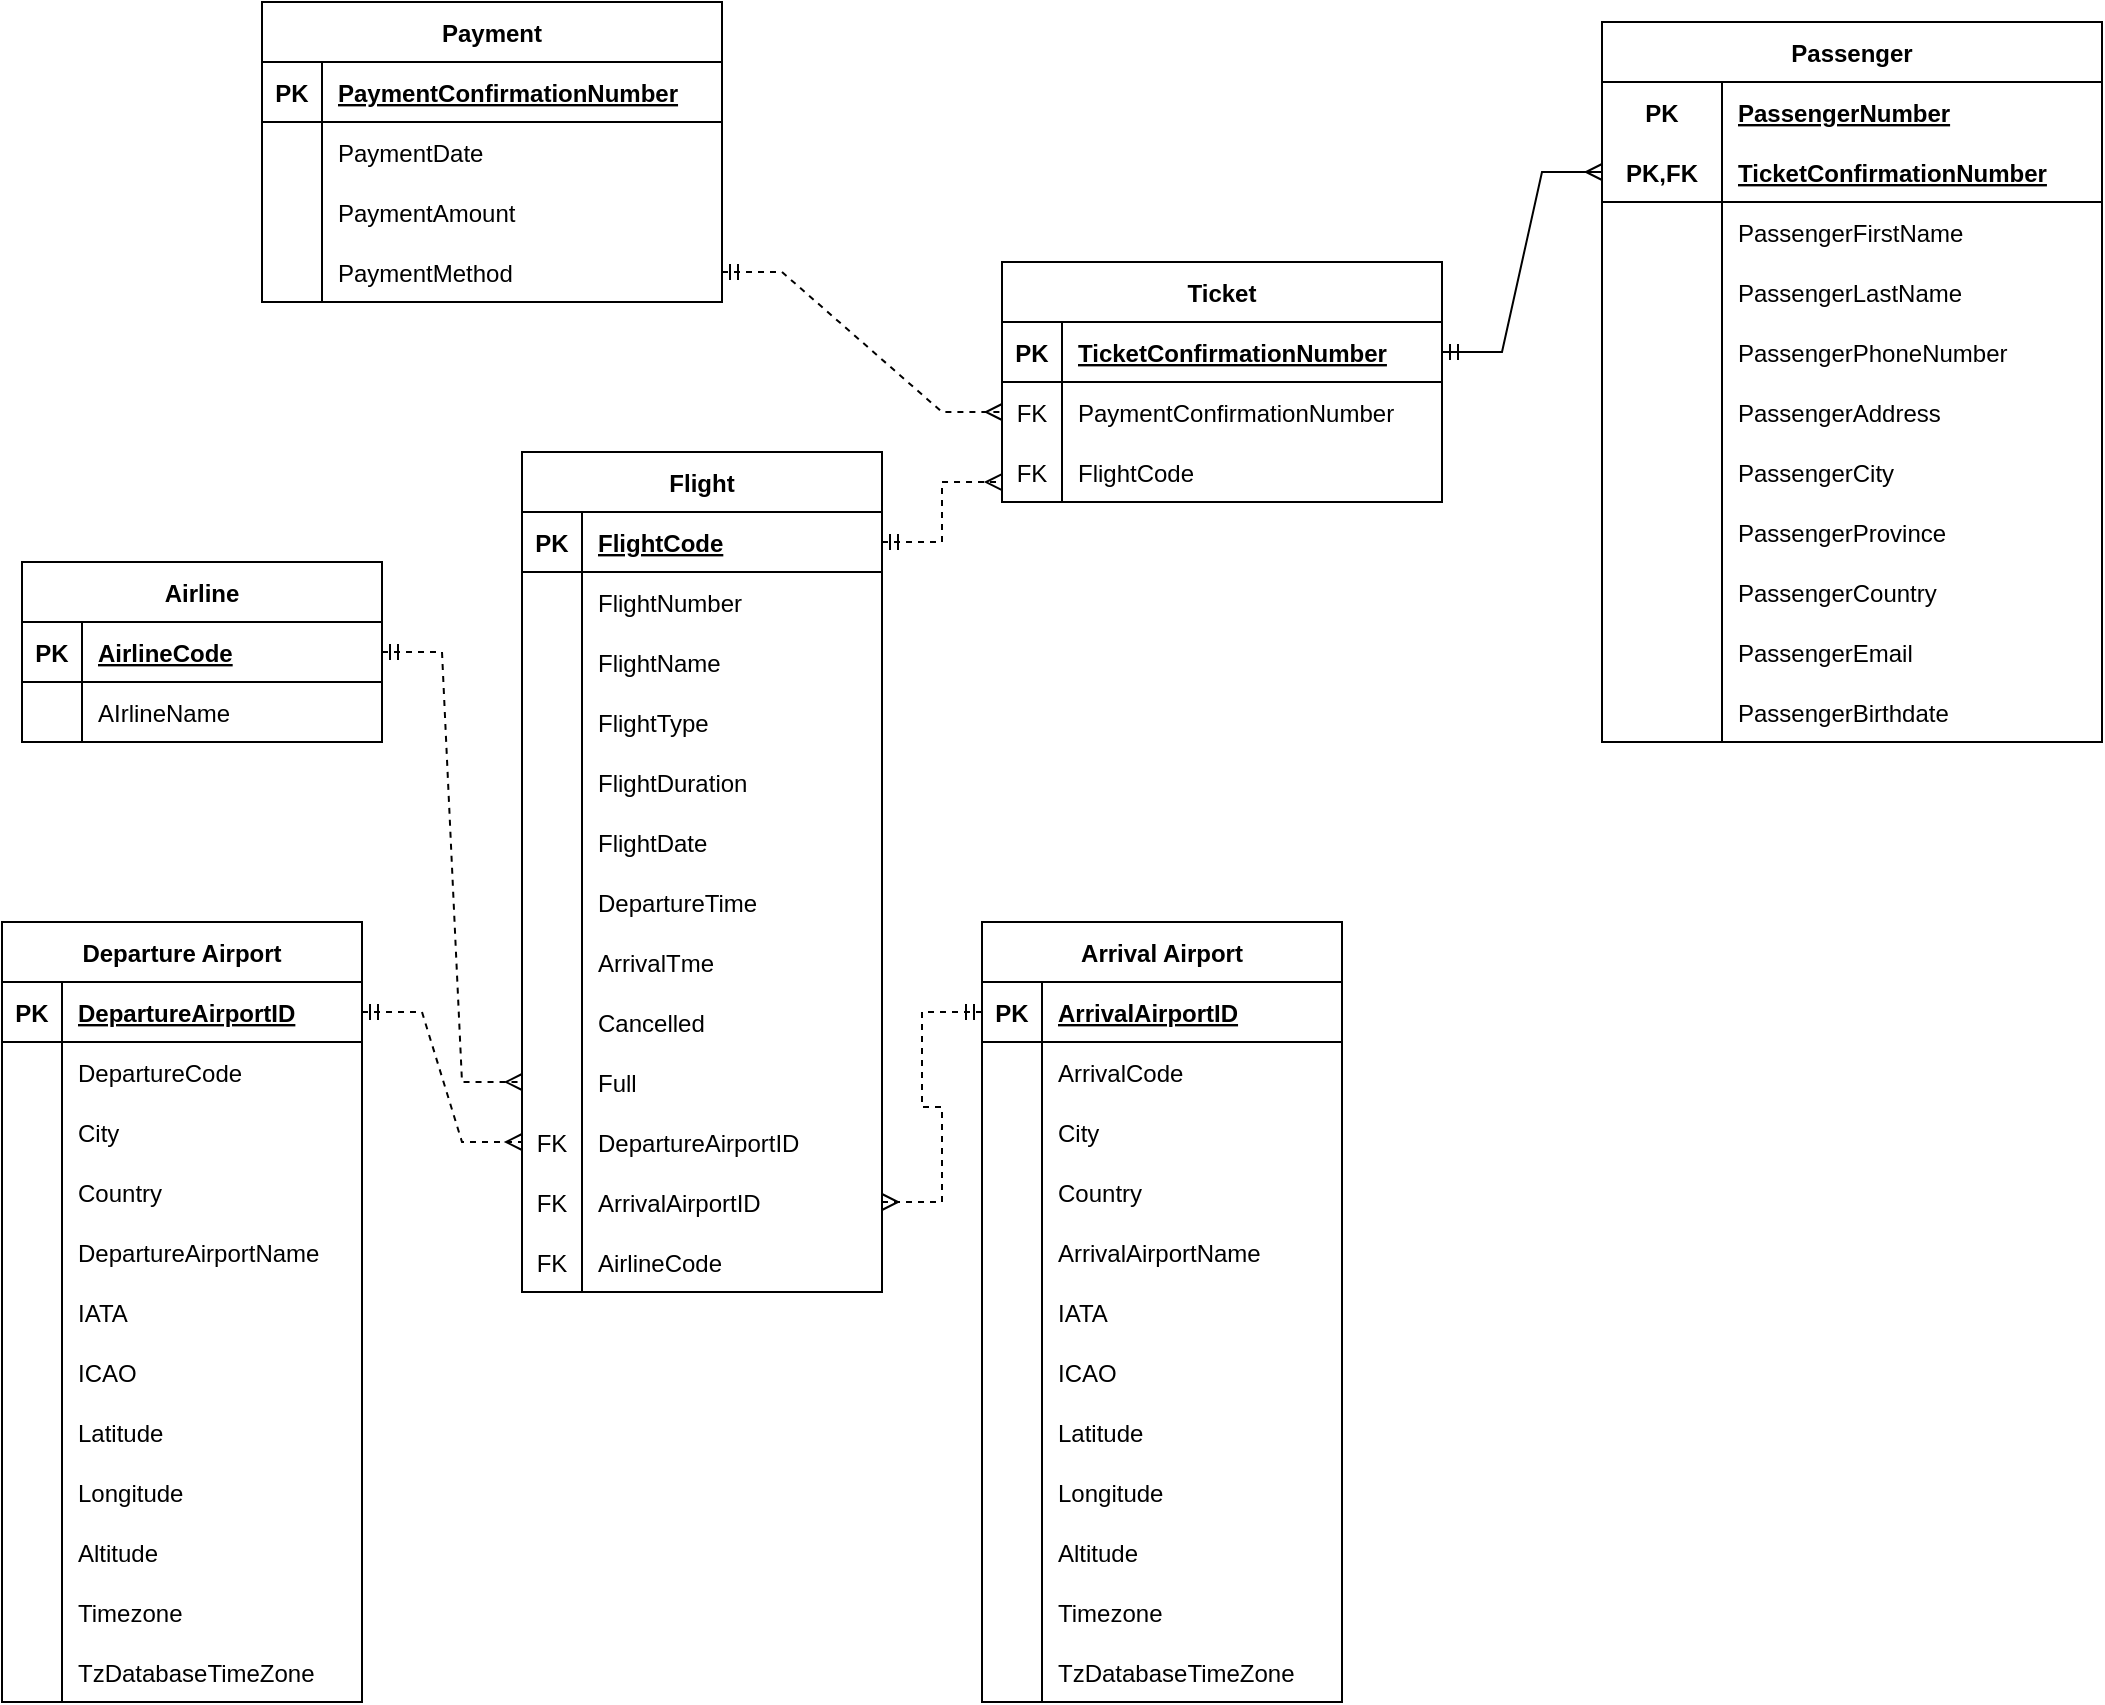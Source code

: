 <mxfile version="20.3.6" type="device"><diagram id="bernBsxD9Bj_uM6XZCvm" name="Page-1"><mxGraphModel dx="868" dy="914" grid="1" gridSize="10" guides="1" tooltips="1" connect="1" arrows="1" fold="1" page="1" pageScale="1" pageWidth="850" pageHeight="1100" math="0" shadow="0"><root><mxCell id="0"/><mxCell id="1" parent="0"/><mxCell id="40eyBMjIj-xVBgApaFvi-1" value="Airline" style="shape=table;startSize=30;container=1;collapsible=1;childLayout=tableLayout;fixedRows=1;rowLines=0;fontStyle=1;align=center;resizeLast=1;" parent="1" vertex="1"><mxGeometry x="900" y="400" width="180" height="90" as="geometry"/></mxCell><mxCell id="40eyBMjIj-xVBgApaFvi-2" value="" style="shape=tableRow;horizontal=0;startSize=0;swimlaneHead=0;swimlaneBody=0;fillColor=none;collapsible=0;dropTarget=0;points=[[0,0.5],[1,0.5]];portConstraint=eastwest;top=0;left=0;right=0;bottom=1;" parent="40eyBMjIj-xVBgApaFvi-1" vertex="1"><mxGeometry y="30" width="180" height="30" as="geometry"/></mxCell><mxCell id="40eyBMjIj-xVBgApaFvi-3" value="PK" style="shape=partialRectangle;connectable=0;fillColor=none;top=0;left=0;bottom=0;right=0;fontStyle=1;overflow=hidden;" parent="40eyBMjIj-xVBgApaFvi-2" vertex="1"><mxGeometry width="30" height="30" as="geometry"><mxRectangle width="30" height="30" as="alternateBounds"/></mxGeometry></mxCell><mxCell id="40eyBMjIj-xVBgApaFvi-4" value="AirlineCode" style="shape=partialRectangle;connectable=0;fillColor=none;top=0;left=0;bottom=0;right=0;align=left;spacingLeft=6;fontStyle=5;overflow=hidden;" parent="40eyBMjIj-xVBgApaFvi-2" vertex="1"><mxGeometry x="30" width="150" height="30" as="geometry"><mxRectangle width="150" height="30" as="alternateBounds"/></mxGeometry></mxCell><mxCell id="40eyBMjIj-xVBgApaFvi-5" value="" style="shape=tableRow;horizontal=0;startSize=0;swimlaneHead=0;swimlaneBody=0;fillColor=none;collapsible=0;dropTarget=0;points=[[0,0.5],[1,0.5]];portConstraint=eastwest;top=0;left=0;right=0;bottom=0;" parent="40eyBMjIj-xVBgApaFvi-1" vertex="1"><mxGeometry y="60" width="180" height="30" as="geometry"/></mxCell><mxCell id="40eyBMjIj-xVBgApaFvi-6" value="" style="shape=partialRectangle;connectable=0;fillColor=none;top=0;left=0;bottom=0;right=0;editable=1;overflow=hidden;" parent="40eyBMjIj-xVBgApaFvi-5" vertex="1"><mxGeometry width="30" height="30" as="geometry"><mxRectangle width="30" height="30" as="alternateBounds"/></mxGeometry></mxCell><mxCell id="40eyBMjIj-xVBgApaFvi-7" value="AIrlineName" style="shape=partialRectangle;connectable=0;fillColor=none;top=0;left=0;bottom=0;right=0;align=left;spacingLeft=6;overflow=hidden;" parent="40eyBMjIj-xVBgApaFvi-5" vertex="1"><mxGeometry x="30" width="150" height="30" as="geometry"><mxRectangle width="150" height="30" as="alternateBounds"/></mxGeometry></mxCell><mxCell id="40eyBMjIj-xVBgApaFvi-53" value="" style="edgeStyle=entityRelationEdgeStyle;fontSize=12;html=1;endArrow=ERmany;startArrow=ERmandOne;rounded=0;endFill=0;dashed=1;exitX=1;exitY=0.5;exitDx=0;exitDy=0;entryX=0;entryY=0.5;entryDx=0;entryDy=0;" parent="1" source="40eyBMjIj-xVBgApaFvi-2" target="40eyBMjIj-xVBgApaFvi-240" edge="1"><mxGeometry width="100" height="100" relative="1" as="geometry"><mxPoint x="220" y="320" as="sourcePoint"/><mxPoint x="320" y="220" as="targetPoint"/></mxGeometry></mxCell><mxCell id="40eyBMjIj-xVBgApaFvi-90" value="Ticket" style="shape=table;startSize=30;container=1;collapsible=1;childLayout=tableLayout;fixedRows=1;rowLines=0;fontStyle=1;align=center;resizeLast=1;" parent="1" vertex="1"><mxGeometry x="1390" y="250" width="220" height="120" as="geometry"/></mxCell><mxCell id="40eyBMjIj-xVBgApaFvi-91" value="" style="shape=tableRow;horizontal=0;startSize=0;swimlaneHead=0;swimlaneBody=0;fillColor=none;collapsible=0;dropTarget=0;points=[[0,0.5],[1,0.5]];portConstraint=eastwest;top=0;left=0;right=0;bottom=1;" parent="40eyBMjIj-xVBgApaFvi-90" vertex="1"><mxGeometry y="30" width="220" height="30" as="geometry"/></mxCell><mxCell id="40eyBMjIj-xVBgApaFvi-92" value="PK" style="shape=partialRectangle;connectable=0;fillColor=none;top=0;left=0;bottom=0;right=0;fontStyle=1;overflow=hidden;" parent="40eyBMjIj-xVBgApaFvi-91" vertex="1"><mxGeometry width="30" height="30" as="geometry"><mxRectangle width="30" height="30" as="alternateBounds"/></mxGeometry></mxCell><mxCell id="40eyBMjIj-xVBgApaFvi-93" value="TicketConfirmationNumber" style="shape=partialRectangle;connectable=0;fillColor=none;top=0;left=0;bottom=0;right=0;align=left;spacingLeft=6;fontStyle=5;overflow=hidden;" parent="40eyBMjIj-xVBgApaFvi-91" vertex="1"><mxGeometry x="30" width="190" height="30" as="geometry"><mxRectangle width="190" height="30" as="alternateBounds"/></mxGeometry></mxCell><mxCell id="40eyBMjIj-xVBgApaFvi-94" value="" style="shape=tableRow;horizontal=0;startSize=0;swimlaneHead=0;swimlaneBody=0;fillColor=none;collapsible=0;dropTarget=0;points=[[0,0.5],[1,0.5]];portConstraint=eastwest;top=0;left=0;right=0;bottom=0;" parent="40eyBMjIj-xVBgApaFvi-90" vertex="1"><mxGeometry y="60" width="220" height="30" as="geometry"/></mxCell><mxCell id="40eyBMjIj-xVBgApaFvi-95" value="FK" style="shape=partialRectangle;connectable=0;fillColor=none;top=0;left=0;bottom=0;right=0;fontStyle=0;overflow=hidden;" parent="40eyBMjIj-xVBgApaFvi-94" vertex="1"><mxGeometry width="30" height="30" as="geometry"><mxRectangle width="30" height="30" as="alternateBounds"/></mxGeometry></mxCell><mxCell id="40eyBMjIj-xVBgApaFvi-96" value="PaymentConfirmationNumber" style="shape=partialRectangle;connectable=0;fillColor=none;top=0;left=0;bottom=0;right=0;align=left;spacingLeft=6;fontStyle=0;overflow=hidden;" parent="40eyBMjIj-xVBgApaFvi-94" vertex="1"><mxGeometry x="30" width="190" height="30" as="geometry"><mxRectangle width="190" height="30" as="alternateBounds"/></mxGeometry></mxCell><mxCell id="40eyBMjIj-xVBgApaFvi-97" value="" style="shape=tableRow;horizontal=0;startSize=0;swimlaneHead=0;swimlaneBody=0;fillColor=none;collapsible=0;dropTarget=0;points=[[0,0.5],[1,0.5]];portConstraint=eastwest;top=0;left=0;right=0;bottom=0;" parent="40eyBMjIj-xVBgApaFvi-90" vertex="1"><mxGeometry y="90" width="220" height="30" as="geometry"/></mxCell><mxCell id="40eyBMjIj-xVBgApaFvi-98" value="FK" style="shape=partialRectangle;connectable=0;fillColor=none;top=0;left=0;bottom=0;right=0;fontStyle=0;overflow=hidden;" parent="40eyBMjIj-xVBgApaFvi-97" vertex="1"><mxGeometry width="30" height="30" as="geometry"><mxRectangle width="30" height="30" as="alternateBounds"/></mxGeometry></mxCell><mxCell id="40eyBMjIj-xVBgApaFvi-99" value="FlightCode" style="shape=partialRectangle;connectable=0;fillColor=none;top=0;left=0;bottom=0;right=0;align=left;spacingLeft=6;fontStyle=0;overflow=hidden;" parent="40eyBMjIj-xVBgApaFvi-97" vertex="1"><mxGeometry x="30" width="190" height="30" as="geometry"><mxRectangle width="190" height="30" as="alternateBounds"/></mxGeometry></mxCell><mxCell id="40eyBMjIj-xVBgApaFvi-100" value="Payment" style="shape=table;startSize=30;container=1;collapsible=1;childLayout=tableLayout;fixedRows=1;rowLines=0;fontStyle=1;align=center;resizeLast=1;" parent="1" vertex="1"><mxGeometry x="1020" y="120" width="230" height="150" as="geometry"/></mxCell><mxCell id="40eyBMjIj-xVBgApaFvi-101" value="" style="shape=tableRow;horizontal=0;startSize=0;swimlaneHead=0;swimlaneBody=0;fillColor=none;collapsible=0;dropTarget=0;points=[[0,0.5],[1,0.5]];portConstraint=eastwest;top=0;left=0;right=0;bottom=1;" parent="40eyBMjIj-xVBgApaFvi-100" vertex="1"><mxGeometry y="30" width="230" height="30" as="geometry"/></mxCell><mxCell id="40eyBMjIj-xVBgApaFvi-102" value="PK" style="shape=partialRectangle;connectable=0;fillColor=none;top=0;left=0;bottom=0;right=0;fontStyle=1;overflow=hidden;" parent="40eyBMjIj-xVBgApaFvi-101" vertex="1"><mxGeometry width="30" height="30" as="geometry"><mxRectangle width="30" height="30" as="alternateBounds"/></mxGeometry></mxCell><mxCell id="40eyBMjIj-xVBgApaFvi-103" value="PaymentConfirmationNumber" style="shape=partialRectangle;connectable=0;fillColor=none;top=0;left=0;bottom=0;right=0;align=left;spacingLeft=6;fontStyle=5;overflow=hidden;" parent="40eyBMjIj-xVBgApaFvi-101" vertex="1"><mxGeometry x="30" width="200" height="30" as="geometry"><mxRectangle width="200" height="30" as="alternateBounds"/></mxGeometry></mxCell><mxCell id="40eyBMjIj-xVBgApaFvi-104" value="" style="shape=tableRow;horizontal=0;startSize=0;swimlaneHead=0;swimlaneBody=0;fillColor=none;collapsible=0;dropTarget=0;points=[[0,0.5],[1,0.5]];portConstraint=eastwest;top=0;left=0;right=0;bottom=0;" parent="40eyBMjIj-xVBgApaFvi-100" vertex="1"><mxGeometry y="60" width="230" height="30" as="geometry"/></mxCell><mxCell id="40eyBMjIj-xVBgApaFvi-105" value="" style="shape=partialRectangle;connectable=0;fillColor=none;top=0;left=0;bottom=0;right=0;editable=1;overflow=hidden;" parent="40eyBMjIj-xVBgApaFvi-104" vertex="1"><mxGeometry width="30" height="30" as="geometry"><mxRectangle width="30" height="30" as="alternateBounds"/></mxGeometry></mxCell><mxCell id="40eyBMjIj-xVBgApaFvi-106" value="PaymentDate" style="shape=partialRectangle;connectable=0;fillColor=none;top=0;left=0;bottom=0;right=0;align=left;spacingLeft=6;overflow=hidden;" parent="40eyBMjIj-xVBgApaFvi-104" vertex="1"><mxGeometry x="30" width="200" height="30" as="geometry"><mxRectangle width="200" height="30" as="alternateBounds"/></mxGeometry></mxCell><mxCell id="40eyBMjIj-xVBgApaFvi-107" value="" style="shape=tableRow;horizontal=0;startSize=0;swimlaneHead=0;swimlaneBody=0;fillColor=none;collapsible=0;dropTarget=0;points=[[0,0.5],[1,0.5]];portConstraint=eastwest;top=0;left=0;right=0;bottom=0;" parent="40eyBMjIj-xVBgApaFvi-100" vertex="1"><mxGeometry y="90" width="230" height="30" as="geometry"/></mxCell><mxCell id="40eyBMjIj-xVBgApaFvi-108" value="" style="shape=partialRectangle;connectable=0;fillColor=none;top=0;left=0;bottom=0;right=0;editable=1;overflow=hidden;" parent="40eyBMjIj-xVBgApaFvi-107" vertex="1"><mxGeometry width="30" height="30" as="geometry"><mxRectangle width="30" height="30" as="alternateBounds"/></mxGeometry></mxCell><mxCell id="40eyBMjIj-xVBgApaFvi-109" value="PaymentAmount" style="shape=partialRectangle;connectable=0;fillColor=none;top=0;left=0;bottom=0;right=0;align=left;spacingLeft=6;overflow=hidden;" parent="40eyBMjIj-xVBgApaFvi-107" vertex="1"><mxGeometry x="30" width="200" height="30" as="geometry"><mxRectangle width="200" height="30" as="alternateBounds"/></mxGeometry></mxCell><mxCell id="40eyBMjIj-xVBgApaFvi-110" value="" style="shape=tableRow;horizontal=0;startSize=0;swimlaneHead=0;swimlaneBody=0;fillColor=none;collapsible=0;dropTarget=0;points=[[0,0.5],[1,0.5]];portConstraint=eastwest;top=0;left=0;right=0;bottom=0;" parent="40eyBMjIj-xVBgApaFvi-100" vertex="1"><mxGeometry y="120" width="230" height="30" as="geometry"/></mxCell><mxCell id="40eyBMjIj-xVBgApaFvi-111" value="" style="shape=partialRectangle;connectable=0;fillColor=none;top=0;left=0;bottom=0;right=0;editable=1;overflow=hidden;" parent="40eyBMjIj-xVBgApaFvi-110" vertex="1"><mxGeometry width="30" height="30" as="geometry"><mxRectangle width="30" height="30" as="alternateBounds"/></mxGeometry></mxCell><mxCell id="40eyBMjIj-xVBgApaFvi-112" value="PaymentMethod" style="shape=partialRectangle;connectable=0;fillColor=none;top=0;left=0;bottom=0;right=0;align=left;spacingLeft=6;overflow=hidden;" parent="40eyBMjIj-xVBgApaFvi-110" vertex="1"><mxGeometry x="30" width="200" height="30" as="geometry"><mxRectangle width="200" height="30" as="alternateBounds"/></mxGeometry></mxCell><mxCell id="40eyBMjIj-xVBgApaFvi-113" value="Flight" style="shape=table;startSize=30;container=1;collapsible=1;childLayout=tableLayout;fixedRows=1;rowLines=0;fontStyle=1;align=center;resizeLast=1;" parent="1" vertex="1"><mxGeometry x="1150" y="345" width="180" height="420" as="geometry"/></mxCell><mxCell id="40eyBMjIj-xVBgApaFvi-114" value="" style="shape=tableRow;horizontal=0;startSize=0;swimlaneHead=0;swimlaneBody=0;fillColor=none;collapsible=0;dropTarget=0;points=[[0,0.5],[1,0.5]];portConstraint=eastwest;top=0;left=0;right=0;bottom=1;" parent="40eyBMjIj-xVBgApaFvi-113" vertex="1"><mxGeometry y="30" width="180" height="30" as="geometry"/></mxCell><mxCell id="40eyBMjIj-xVBgApaFvi-115" value="PK" style="shape=partialRectangle;connectable=0;fillColor=none;top=0;left=0;bottom=0;right=0;fontStyle=1;overflow=hidden;" parent="40eyBMjIj-xVBgApaFvi-114" vertex="1"><mxGeometry width="30" height="30" as="geometry"><mxRectangle width="30" height="30" as="alternateBounds"/></mxGeometry></mxCell><mxCell id="40eyBMjIj-xVBgApaFvi-116" value="FlightCode" style="shape=partialRectangle;connectable=0;fillColor=none;top=0;left=0;bottom=0;right=0;align=left;spacingLeft=6;fontStyle=5;overflow=hidden;" parent="40eyBMjIj-xVBgApaFvi-114" vertex="1"><mxGeometry x="30" width="150" height="30" as="geometry"><mxRectangle width="150" height="30" as="alternateBounds"/></mxGeometry></mxCell><mxCell id="40eyBMjIj-xVBgApaFvi-117" value="" style="shape=tableRow;horizontal=0;startSize=0;swimlaneHead=0;swimlaneBody=0;fillColor=none;collapsible=0;dropTarget=0;points=[[0,0.5],[1,0.5]];portConstraint=eastwest;top=0;left=0;right=0;bottom=0;" parent="40eyBMjIj-xVBgApaFvi-113" vertex="1"><mxGeometry y="60" width="180" height="30" as="geometry"/></mxCell><mxCell id="40eyBMjIj-xVBgApaFvi-118" value="" style="shape=partialRectangle;connectable=0;fillColor=none;top=0;left=0;bottom=0;right=0;editable=1;overflow=hidden;" parent="40eyBMjIj-xVBgApaFvi-117" vertex="1"><mxGeometry width="30" height="30" as="geometry"><mxRectangle width="30" height="30" as="alternateBounds"/></mxGeometry></mxCell><mxCell id="40eyBMjIj-xVBgApaFvi-119" value="FlightNumber" style="shape=partialRectangle;connectable=0;fillColor=none;top=0;left=0;bottom=0;right=0;align=left;spacingLeft=6;overflow=hidden;" parent="40eyBMjIj-xVBgApaFvi-117" vertex="1"><mxGeometry x="30" width="150" height="30" as="geometry"><mxRectangle width="150" height="30" as="alternateBounds"/></mxGeometry></mxCell><mxCell id="40eyBMjIj-xVBgApaFvi-120" value="" style="shape=tableRow;horizontal=0;startSize=0;swimlaneHead=0;swimlaneBody=0;fillColor=none;collapsible=0;dropTarget=0;points=[[0,0.5],[1,0.5]];portConstraint=eastwest;top=0;left=0;right=0;bottom=0;" parent="40eyBMjIj-xVBgApaFvi-113" vertex="1"><mxGeometry y="90" width="180" height="30" as="geometry"/></mxCell><mxCell id="40eyBMjIj-xVBgApaFvi-121" value="" style="shape=partialRectangle;connectable=0;fillColor=none;top=0;left=0;bottom=0;right=0;editable=1;overflow=hidden;" parent="40eyBMjIj-xVBgApaFvi-120" vertex="1"><mxGeometry width="30" height="30" as="geometry"><mxRectangle width="30" height="30" as="alternateBounds"/></mxGeometry></mxCell><mxCell id="40eyBMjIj-xVBgApaFvi-122" value="FlightName" style="shape=partialRectangle;connectable=0;fillColor=none;top=0;left=0;bottom=0;right=0;align=left;spacingLeft=6;overflow=hidden;" parent="40eyBMjIj-xVBgApaFvi-120" vertex="1"><mxGeometry x="30" width="150" height="30" as="geometry"><mxRectangle width="150" height="30" as="alternateBounds"/></mxGeometry></mxCell><mxCell id="40eyBMjIj-xVBgApaFvi-123" value="" style="shape=tableRow;horizontal=0;startSize=0;swimlaneHead=0;swimlaneBody=0;fillColor=none;collapsible=0;dropTarget=0;points=[[0,0.5],[1,0.5]];portConstraint=eastwest;top=0;left=0;right=0;bottom=0;" parent="40eyBMjIj-xVBgApaFvi-113" vertex="1"><mxGeometry y="120" width="180" height="30" as="geometry"/></mxCell><mxCell id="40eyBMjIj-xVBgApaFvi-124" value="" style="shape=partialRectangle;connectable=0;fillColor=none;top=0;left=0;bottom=0;right=0;editable=1;overflow=hidden;" parent="40eyBMjIj-xVBgApaFvi-123" vertex="1"><mxGeometry width="30" height="30" as="geometry"><mxRectangle width="30" height="30" as="alternateBounds"/></mxGeometry></mxCell><mxCell id="40eyBMjIj-xVBgApaFvi-125" value="FlightType" style="shape=partialRectangle;connectable=0;fillColor=none;top=0;left=0;bottom=0;right=0;align=left;spacingLeft=6;overflow=hidden;" parent="40eyBMjIj-xVBgApaFvi-123" vertex="1"><mxGeometry x="30" width="150" height="30" as="geometry"><mxRectangle width="150" height="30" as="alternateBounds"/></mxGeometry></mxCell><mxCell id="40eyBMjIj-xVBgApaFvi-126" value="" style="shape=tableRow;horizontal=0;startSize=0;swimlaneHead=0;swimlaneBody=0;fillColor=none;collapsible=0;dropTarget=0;points=[[0,0.5],[1,0.5]];portConstraint=eastwest;top=0;left=0;right=0;bottom=0;" parent="40eyBMjIj-xVBgApaFvi-113" vertex="1"><mxGeometry y="150" width="180" height="30" as="geometry"/></mxCell><mxCell id="40eyBMjIj-xVBgApaFvi-127" value="" style="shape=partialRectangle;connectable=0;fillColor=none;top=0;left=0;bottom=0;right=0;editable=1;overflow=hidden;" parent="40eyBMjIj-xVBgApaFvi-126" vertex="1"><mxGeometry width="30" height="30" as="geometry"><mxRectangle width="30" height="30" as="alternateBounds"/></mxGeometry></mxCell><mxCell id="40eyBMjIj-xVBgApaFvi-128" value="FlightDuration" style="shape=partialRectangle;connectable=0;fillColor=none;top=0;left=0;bottom=0;right=0;align=left;spacingLeft=6;overflow=hidden;" parent="40eyBMjIj-xVBgApaFvi-126" vertex="1"><mxGeometry x="30" width="150" height="30" as="geometry"><mxRectangle width="150" height="30" as="alternateBounds"/></mxGeometry></mxCell><mxCell id="40eyBMjIj-xVBgApaFvi-129" value="" style="shape=tableRow;horizontal=0;startSize=0;swimlaneHead=0;swimlaneBody=0;fillColor=none;collapsible=0;dropTarget=0;points=[[0,0.5],[1,0.5]];portConstraint=eastwest;top=0;left=0;right=0;bottom=0;" parent="40eyBMjIj-xVBgApaFvi-113" vertex="1"><mxGeometry y="180" width="180" height="30" as="geometry"/></mxCell><mxCell id="40eyBMjIj-xVBgApaFvi-130" value="" style="shape=partialRectangle;connectable=0;fillColor=none;top=0;left=0;bottom=0;right=0;editable=1;overflow=hidden;" parent="40eyBMjIj-xVBgApaFvi-129" vertex="1"><mxGeometry width="30" height="30" as="geometry"><mxRectangle width="30" height="30" as="alternateBounds"/></mxGeometry></mxCell><mxCell id="40eyBMjIj-xVBgApaFvi-131" value="FlightDate" style="shape=partialRectangle;connectable=0;fillColor=none;top=0;left=0;bottom=0;right=0;align=left;spacingLeft=6;overflow=hidden;" parent="40eyBMjIj-xVBgApaFvi-129" vertex="1"><mxGeometry x="30" width="150" height="30" as="geometry"><mxRectangle width="150" height="30" as="alternateBounds"/></mxGeometry></mxCell><mxCell id="40eyBMjIj-xVBgApaFvi-132" value="" style="shape=tableRow;horizontal=0;startSize=0;swimlaneHead=0;swimlaneBody=0;fillColor=none;collapsible=0;dropTarget=0;points=[[0,0.5],[1,0.5]];portConstraint=eastwest;top=0;left=0;right=0;bottom=0;" parent="40eyBMjIj-xVBgApaFvi-113" vertex="1"><mxGeometry y="210" width="180" height="30" as="geometry"/></mxCell><mxCell id="40eyBMjIj-xVBgApaFvi-133" value="" style="shape=partialRectangle;connectable=0;fillColor=none;top=0;left=0;bottom=0;right=0;editable=1;overflow=hidden;" parent="40eyBMjIj-xVBgApaFvi-132" vertex="1"><mxGeometry width="30" height="30" as="geometry"><mxRectangle width="30" height="30" as="alternateBounds"/></mxGeometry></mxCell><mxCell id="40eyBMjIj-xVBgApaFvi-134" value="DepartureTime" style="shape=partialRectangle;connectable=0;fillColor=none;top=0;left=0;bottom=0;right=0;align=left;spacingLeft=6;overflow=hidden;" parent="40eyBMjIj-xVBgApaFvi-132" vertex="1"><mxGeometry x="30" width="150" height="30" as="geometry"><mxRectangle width="150" height="30" as="alternateBounds"/></mxGeometry></mxCell><mxCell id="40eyBMjIj-xVBgApaFvi-135" value="" style="shape=tableRow;horizontal=0;startSize=0;swimlaneHead=0;swimlaneBody=0;fillColor=none;collapsible=0;dropTarget=0;points=[[0,0.5],[1,0.5]];portConstraint=eastwest;top=0;left=0;right=0;bottom=0;" parent="40eyBMjIj-xVBgApaFvi-113" vertex="1"><mxGeometry y="240" width="180" height="30" as="geometry"/></mxCell><mxCell id="40eyBMjIj-xVBgApaFvi-136" value="" style="shape=partialRectangle;connectable=0;fillColor=none;top=0;left=0;bottom=0;right=0;editable=1;overflow=hidden;" parent="40eyBMjIj-xVBgApaFvi-135" vertex="1"><mxGeometry width="30" height="30" as="geometry"><mxRectangle width="30" height="30" as="alternateBounds"/></mxGeometry></mxCell><mxCell id="40eyBMjIj-xVBgApaFvi-137" value="ArrivalTme" style="shape=partialRectangle;connectable=0;fillColor=none;top=0;left=0;bottom=0;right=0;align=left;spacingLeft=6;overflow=hidden;" parent="40eyBMjIj-xVBgApaFvi-135" vertex="1"><mxGeometry x="30" width="150" height="30" as="geometry"><mxRectangle width="150" height="30" as="alternateBounds"/></mxGeometry></mxCell><mxCell id="40eyBMjIj-xVBgApaFvi-243" value="" style="shape=tableRow;horizontal=0;startSize=0;swimlaneHead=0;swimlaneBody=0;fillColor=none;collapsible=0;dropTarget=0;points=[[0,0.5],[1,0.5]];portConstraint=eastwest;top=0;left=0;right=0;bottom=0;" parent="40eyBMjIj-xVBgApaFvi-113" vertex="1"><mxGeometry y="270" width="180" height="30" as="geometry"/></mxCell><mxCell id="40eyBMjIj-xVBgApaFvi-244" value="" style="shape=partialRectangle;connectable=0;fillColor=none;top=0;left=0;bottom=0;right=0;editable=1;overflow=hidden;" parent="40eyBMjIj-xVBgApaFvi-243" vertex="1"><mxGeometry width="30" height="30" as="geometry"><mxRectangle width="30" height="30" as="alternateBounds"/></mxGeometry></mxCell><mxCell id="40eyBMjIj-xVBgApaFvi-245" value="Cancelled" style="shape=partialRectangle;connectable=0;fillColor=none;top=0;left=0;bottom=0;right=0;align=left;spacingLeft=6;overflow=hidden;" parent="40eyBMjIj-xVBgApaFvi-243" vertex="1"><mxGeometry x="30" width="150" height="30" as="geometry"><mxRectangle width="150" height="30" as="alternateBounds"/></mxGeometry></mxCell><mxCell id="40eyBMjIj-xVBgApaFvi-240" value="" style="shape=tableRow;horizontal=0;startSize=0;swimlaneHead=0;swimlaneBody=0;fillColor=none;collapsible=0;dropTarget=0;points=[[0,0.5],[1,0.5]];portConstraint=eastwest;top=0;left=0;right=0;bottom=0;" parent="40eyBMjIj-xVBgApaFvi-113" vertex="1"><mxGeometry y="300" width="180" height="30" as="geometry"/></mxCell><mxCell id="40eyBMjIj-xVBgApaFvi-241" value="" style="shape=partialRectangle;connectable=0;fillColor=none;top=0;left=0;bottom=0;right=0;editable=1;overflow=hidden;" parent="40eyBMjIj-xVBgApaFvi-240" vertex="1"><mxGeometry width="30" height="30" as="geometry"><mxRectangle width="30" height="30" as="alternateBounds"/></mxGeometry></mxCell><mxCell id="40eyBMjIj-xVBgApaFvi-242" value="Full" style="shape=partialRectangle;connectable=0;fillColor=none;top=0;left=0;bottom=0;right=0;align=left;spacingLeft=6;overflow=hidden;" parent="40eyBMjIj-xVBgApaFvi-240" vertex="1"><mxGeometry x="30" width="150" height="30" as="geometry"><mxRectangle width="150" height="30" as="alternateBounds"/></mxGeometry></mxCell><mxCell id="40eyBMjIj-xVBgApaFvi-138" value="" style="shape=tableRow;horizontal=0;startSize=0;swimlaneHead=0;swimlaneBody=0;fillColor=none;collapsible=0;dropTarget=0;points=[[0,0.5],[1,0.5]];portConstraint=eastwest;top=0;left=0;right=0;bottom=0;" parent="40eyBMjIj-xVBgApaFvi-113" vertex="1"><mxGeometry y="330" width="180" height="30" as="geometry"/></mxCell><mxCell id="40eyBMjIj-xVBgApaFvi-139" value="FK" style="shape=partialRectangle;connectable=0;fillColor=none;top=0;left=0;bottom=0;right=0;fontStyle=0;overflow=hidden;" parent="40eyBMjIj-xVBgApaFvi-138" vertex="1"><mxGeometry width="30" height="30" as="geometry"><mxRectangle width="30" height="30" as="alternateBounds"/></mxGeometry></mxCell><mxCell id="40eyBMjIj-xVBgApaFvi-140" value="DepartureAirportID" style="shape=partialRectangle;connectable=0;fillColor=none;top=0;left=0;bottom=0;right=0;align=left;spacingLeft=6;fontStyle=0;overflow=hidden;" parent="40eyBMjIj-xVBgApaFvi-138" vertex="1"><mxGeometry x="30" width="150" height="30" as="geometry"><mxRectangle width="150" height="30" as="alternateBounds"/></mxGeometry></mxCell><mxCell id="40eyBMjIj-xVBgApaFvi-141" value="" style="shape=tableRow;horizontal=0;startSize=0;swimlaneHead=0;swimlaneBody=0;fillColor=none;collapsible=0;dropTarget=0;points=[[0,0.5],[1,0.5]];portConstraint=eastwest;top=0;left=0;right=0;bottom=0;" parent="40eyBMjIj-xVBgApaFvi-113" vertex="1"><mxGeometry y="360" width="180" height="30" as="geometry"/></mxCell><mxCell id="40eyBMjIj-xVBgApaFvi-142" value="FK" style="shape=partialRectangle;connectable=0;fillColor=none;top=0;left=0;bottom=0;right=0;fontStyle=0;overflow=hidden;" parent="40eyBMjIj-xVBgApaFvi-141" vertex="1"><mxGeometry width="30" height="30" as="geometry"><mxRectangle width="30" height="30" as="alternateBounds"/></mxGeometry></mxCell><mxCell id="40eyBMjIj-xVBgApaFvi-143" value="ArrivalAirportID" style="shape=partialRectangle;connectable=0;fillColor=none;top=0;left=0;bottom=0;right=0;align=left;spacingLeft=6;fontStyle=0;overflow=hidden;" parent="40eyBMjIj-xVBgApaFvi-141" vertex="1"><mxGeometry x="30" width="150" height="30" as="geometry"><mxRectangle width="150" height="30" as="alternateBounds"/></mxGeometry></mxCell><mxCell id="40eyBMjIj-xVBgApaFvi-246" value="" style="shape=tableRow;horizontal=0;startSize=0;swimlaneHead=0;swimlaneBody=0;fillColor=none;collapsible=0;dropTarget=0;points=[[0,0.5],[1,0.5]];portConstraint=eastwest;top=0;left=0;right=0;bottom=0;" parent="40eyBMjIj-xVBgApaFvi-113" vertex="1"><mxGeometry y="390" width="180" height="30" as="geometry"/></mxCell><mxCell id="40eyBMjIj-xVBgApaFvi-247" value="FK" style="shape=partialRectangle;connectable=0;fillColor=none;top=0;left=0;bottom=0;right=0;fontStyle=0;overflow=hidden;" parent="40eyBMjIj-xVBgApaFvi-246" vertex="1"><mxGeometry width="30" height="30" as="geometry"><mxRectangle width="30" height="30" as="alternateBounds"/></mxGeometry></mxCell><mxCell id="40eyBMjIj-xVBgApaFvi-248" value="AirlineCode" style="shape=partialRectangle;connectable=0;fillColor=none;top=0;left=0;bottom=0;right=0;align=left;spacingLeft=6;fontStyle=0;overflow=hidden;" parent="40eyBMjIj-xVBgApaFvi-246" vertex="1"><mxGeometry x="30" width="150" height="30" as="geometry"><mxRectangle width="150" height="30" as="alternateBounds"/></mxGeometry></mxCell><mxCell id="40eyBMjIj-xVBgApaFvi-158" value="Passenger" style="shape=table;startSize=30;container=1;collapsible=1;childLayout=tableLayout;fixedRows=1;rowLines=0;fontStyle=1;align=center;resizeLast=1;" parent="1" vertex="1"><mxGeometry x="1690" y="130" width="250" height="360" as="geometry"/></mxCell><mxCell id="40eyBMjIj-xVBgApaFvi-159" value="" style="shape=tableRow;horizontal=0;startSize=0;swimlaneHead=0;swimlaneBody=0;fillColor=none;collapsible=0;dropTarget=0;points=[[0,0.5],[1,0.5]];portConstraint=eastwest;top=0;left=0;right=0;bottom=0;" parent="40eyBMjIj-xVBgApaFvi-158" vertex="1"><mxGeometry y="30" width="250" height="30" as="geometry"/></mxCell><mxCell id="40eyBMjIj-xVBgApaFvi-160" value="PK" style="shape=partialRectangle;connectable=0;fillColor=none;top=0;left=0;bottom=0;right=0;fontStyle=1;overflow=hidden;" parent="40eyBMjIj-xVBgApaFvi-159" vertex="1"><mxGeometry width="60" height="30" as="geometry"><mxRectangle width="60" height="30" as="alternateBounds"/></mxGeometry></mxCell><mxCell id="40eyBMjIj-xVBgApaFvi-161" value="PassengerNumber" style="shape=partialRectangle;connectable=0;fillColor=none;top=0;left=0;bottom=0;right=0;align=left;spacingLeft=6;fontStyle=5;overflow=hidden;" parent="40eyBMjIj-xVBgApaFvi-159" vertex="1"><mxGeometry x="60" width="190" height="30" as="geometry"><mxRectangle width="190" height="30" as="alternateBounds"/></mxGeometry></mxCell><mxCell id="40eyBMjIj-xVBgApaFvi-162" value="" style="shape=tableRow;horizontal=0;startSize=0;swimlaneHead=0;swimlaneBody=0;fillColor=none;collapsible=0;dropTarget=0;points=[[0,0.5],[1,0.5]];portConstraint=eastwest;top=0;left=0;right=0;bottom=1;" parent="40eyBMjIj-xVBgApaFvi-158" vertex="1"><mxGeometry y="60" width="250" height="30" as="geometry"/></mxCell><mxCell id="40eyBMjIj-xVBgApaFvi-163" value="PK,FK" style="shape=partialRectangle;connectable=0;fillColor=none;top=0;left=0;bottom=0;right=0;fontStyle=1;overflow=hidden;" parent="40eyBMjIj-xVBgApaFvi-162" vertex="1"><mxGeometry width="60" height="30" as="geometry"><mxRectangle width="60" height="30" as="alternateBounds"/></mxGeometry></mxCell><mxCell id="40eyBMjIj-xVBgApaFvi-164" value="TicketConfirmationNumber" style="shape=partialRectangle;connectable=0;fillColor=none;top=0;left=0;bottom=0;right=0;align=left;spacingLeft=6;fontStyle=5;overflow=hidden;" parent="40eyBMjIj-xVBgApaFvi-162" vertex="1"><mxGeometry x="60" width="190" height="30" as="geometry"><mxRectangle width="190" height="30" as="alternateBounds"/></mxGeometry></mxCell><mxCell id="40eyBMjIj-xVBgApaFvi-165" value="" style="shape=tableRow;horizontal=0;startSize=0;swimlaneHead=0;swimlaneBody=0;fillColor=none;collapsible=0;dropTarget=0;points=[[0,0.5],[1,0.5]];portConstraint=eastwest;top=0;left=0;right=0;bottom=0;" parent="40eyBMjIj-xVBgApaFvi-158" vertex="1"><mxGeometry y="90" width="250" height="30" as="geometry"/></mxCell><mxCell id="40eyBMjIj-xVBgApaFvi-166" value="" style="shape=partialRectangle;connectable=0;fillColor=none;top=0;left=0;bottom=0;right=0;editable=1;overflow=hidden;" parent="40eyBMjIj-xVBgApaFvi-165" vertex="1"><mxGeometry width="60" height="30" as="geometry"><mxRectangle width="60" height="30" as="alternateBounds"/></mxGeometry></mxCell><mxCell id="40eyBMjIj-xVBgApaFvi-167" value="PassengerFirstName" style="shape=partialRectangle;connectable=0;fillColor=none;top=0;left=0;bottom=0;right=0;align=left;spacingLeft=6;overflow=hidden;" parent="40eyBMjIj-xVBgApaFvi-165" vertex="1"><mxGeometry x="60" width="190" height="30" as="geometry"><mxRectangle width="190" height="30" as="alternateBounds"/></mxGeometry></mxCell><mxCell id="40eyBMjIj-xVBgApaFvi-168" value="" style="shape=tableRow;horizontal=0;startSize=0;swimlaneHead=0;swimlaneBody=0;fillColor=none;collapsible=0;dropTarget=0;points=[[0,0.5],[1,0.5]];portConstraint=eastwest;top=0;left=0;right=0;bottom=0;" parent="40eyBMjIj-xVBgApaFvi-158" vertex="1"><mxGeometry y="120" width="250" height="30" as="geometry"/></mxCell><mxCell id="40eyBMjIj-xVBgApaFvi-169" value="" style="shape=partialRectangle;connectable=0;fillColor=none;top=0;left=0;bottom=0;right=0;editable=1;overflow=hidden;" parent="40eyBMjIj-xVBgApaFvi-168" vertex="1"><mxGeometry width="60" height="30" as="geometry"><mxRectangle width="60" height="30" as="alternateBounds"/></mxGeometry></mxCell><mxCell id="40eyBMjIj-xVBgApaFvi-170" value="PassengerLastName" style="shape=partialRectangle;connectable=0;fillColor=none;top=0;left=0;bottom=0;right=0;align=left;spacingLeft=6;overflow=hidden;" parent="40eyBMjIj-xVBgApaFvi-168" vertex="1"><mxGeometry x="60" width="190" height="30" as="geometry"><mxRectangle width="190" height="30" as="alternateBounds"/></mxGeometry></mxCell><mxCell id="40eyBMjIj-xVBgApaFvi-171" value="" style="shape=tableRow;horizontal=0;startSize=0;swimlaneHead=0;swimlaneBody=0;fillColor=none;collapsible=0;dropTarget=0;points=[[0,0.5],[1,0.5]];portConstraint=eastwest;top=0;left=0;right=0;bottom=0;" parent="40eyBMjIj-xVBgApaFvi-158" vertex="1"><mxGeometry y="150" width="250" height="30" as="geometry"/></mxCell><mxCell id="40eyBMjIj-xVBgApaFvi-172" value="" style="shape=partialRectangle;connectable=0;fillColor=none;top=0;left=0;bottom=0;right=0;editable=1;overflow=hidden;" parent="40eyBMjIj-xVBgApaFvi-171" vertex="1"><mxGeometry width="60" height="30" as="geometry"><mxRectangle width="60" height="30" as="alternateBounds"/></mxGeometry></mxCell><mxCell id="40eyBMjIj-xVBgApaFvi-173" value="PassengerPhoneNumber" style="shape=partialRectangle;connectable=0;fillColor=none;top=0;left=0;bottom=0;right=0;align=left;spacingLeft=6;overflow=hidden;" parent="40eyBMjIj-xVBgApaFvi-171" vertex="1"><mxGeometry x="60" width="190" height="30" as="geometry"><mxRectangle width="190" height="30" as="alternateBounds"/></mxGeometry></mxCell><mxCell id="40eyBMjIj-xVBgApaFvi-174" value="" style="shape=tableRow;horizontal=0;startSize=0;swimlaneHead=0;swimlaneBody=0;fillColor=none;collapsible=0;dropTarget=0;points=[[0,0.5],[1,0.5]];portConstraint=eastwest;top=0;left=0;right=0;bottom=0;" parent="40eyBMjIj-xVBgApaFvi-158" vertex="1"><mxGeometry y="180" width="250" height="30" as="geometry"/></mxCell><mxCell id="40eyBMjIj-xVBgApaFvi-175" value="" style="shape=partialRectangle;connectable=0;fillColor=none;top=0;left=0;bottom=0;right=0;editable=1;overflow=hidden;" parent="40eyBMjIj-xVBgApaFvi-174" vertex="1"><mxGeometry width="60" height="30" as="geometry"><mxRectangle width="60" height="30" as="alternateBounds"/></mxGeometry></mxCell><mxCell id="40eyBMjIj-xVBgApaFvi-176" value="PassengerAddress" style="shape=partialRectangle;connectable=0;fillColor=none;top=0;left=0;bottom=0;right=0;align=left;spacingLeft=6;overflow=hidden;" parent="40eyBMjIj-xVBgApaFvi-174" vertex="1"><mxGeometry x="60" width="190" height="30" as="geometry"><mxRectangle width="190" height="30" as="alternateBounds"/></mxGeometry></mxCell><mxCell id="40eyBMjIj-xVBgApaFvi-177" value="" style="shape=tableRow;horizontal=0;startSize=0;swimlaneHead=0;swimlaneBody=0;fillColor=none;collapsible=0;dropTarget=0;points=[[0,0.5],[1,0.5]];portConstraint=eastwest;top=0;left=0;right=0;bottom=0;" parent="40eyBMjIj-xVBgApaFvi-158" vertex="1"><mxGeometry y="210" width="250" height="30" as="geometry"/></mxCell><mxCell id="40eyBMjIj-xVBgApaFvi-178" value="" style="shape=partialRectangle;connectable=0;fillColor=none;top=0;left=0;bottom=0;right=0;editable=1;overflow=hidden;" parent="40eyBMjIj-xVBgApaFvi-177" vertex="1"><mxGeometry width="60" height="30" as="geometry"><mxRectangle width="60" height="30" as="alternateBounds"/></mxGeometry></mxCell><mxCell id="40eyBMjIj-xVBgApaFvi-179" value="PassengerCity" style="shape=partialRectangle;connectable=0;fillColor=none;top=0;left=0;bottom=0;right=0;align=left;spacingLeft=6;overflow=hidden;" parent="40eyBMjIj-xVBgApaFvi-177" vertex="1"><mxGeometry x="60" width="190" height="30" as="geometry"><mxRectangle width="190" height="30" as="alternateBounds"/></mxGeometry></mxCell><mxCell id="40eyBMjIj-xVBgApaFvi-180" value="" style="shape=tableRow;horizontal=0;startSize=0;swimlaneHead=0;swimlaneBody=0;fillColor=none;collapsible=0;dropTarget=0;points=[[0,0.5],[1,0.5]];portConstraint=eastwest;top=0;left=0;right=0;bottom=0;" parent="40eyBMjIj-xVBgApaFvi-158" vertex="1"><mxGeometry y="240" width="250" height="30" as="geometry"/></mxCell><mxCell id="40eyBMjIj-xVBgApaFvi-181" value="" style="shape=partialRectangle;connectable=0;fillColor=none;top=0;left=0;bottom=0;right=0;editable=1;overflow=hidden;" parent="40eyBMjIj-xVBgApaFvi-180" vertex="1"><mxGeometry width="60" height="30" as="geometry"><mxRectangle width="60" height="30" as="alternateBounds"/></mxGeometry></mxCell><mxCell id="40eyBMjIj-xVBgApaFvi-182" value="PassengerProvince" style="shape=partialRectangle;connectable=0;fillColor=none;top=0;left=0;bottom=0;right=0;align=left;spacingLeft=6;overflow=hidden;" parent="40eyBMjIj-xVBgApaFvi-180" vertex="1"><mxGeometry x="60" width="190" height="30" as="geometry"><mxRectangle width="190" height="30" as="alternateBounds"/></mxGeometry></mxCell><mxCell id="40eyBMjIj-xVBgApaFvi-183" value="" style="shape=tableRow;horizontal=0;startSize=0;swimlaneHead=0;swimlaneBody=0;fillColor=none;collapsible=0;dropTarget=0;points=[[0,0.5],[1,0.5]];portConstraint=eastwest;top=0;left=0;right=0;bottom=0;" parent="40eyBMjIj-xVBgApaFvi-158" vertex="1"><mxGeometry y="270" width="250" height="30" as="geometry"/></mxCell><mxCell id="40eyBMjIj-xVBgApaFvi-184" value="" style="shape=partialRectangle;connectable=0;fillColor=none;top=0;left=0;bottom=0;right=0;editable=1;overflow=hidden;" parent="40eyBMjIj-xVBgApaFvi-183" vertex="1"><mxGeometry width="60" height="30" as="geometry"><mxRectangle width="60" height="30" as="alternateBounds"/></mxGeometry></mxCell><mxCell id="40eyBMjIj-xVBgApaFvi-185" value="PassengerCountry" style="shape=partialRectangle;connectable=0;fillColor=none;top=0;left=0;bottom=0;right=0;align=left;spacingLeft=6;overflow=hidden;" parent="40eyBMjIj-xVBgApaFvi-183" vertex="1"><mxGeometry x="60" width="190" height="30" as="geometry"><mxRectangle width="190" height="30" as="alternateBounds"/></mxGeometry></mxCell><mxCell id="40eyBMjIj-xVBgApaFvi-186" value="" style="shape=tableRow;horizontal=0;startSize=0;swimlaneHead=0;swimlaneBody=0;fillColor=none;collapsible=0;dropTarget=0;points=[[0,0.5],[1,0.5]];portConstraint=eastwest;top=0;left=0;right=0;bottom=0;" parent="40eyBMjIj-xVBgApaFvi-158" vertex="1"><mxGeometry y="300" width="250" height="30" as="geometry"/></mxCell><mxCell id="40eyBMjIj-xVBgApaFvi-187" value="" style="shape=partialRectangle;connectable=0;fillColor=none;top=0;left=0;bottom=0;right=0;editable=1;overflow=hidden;" parent="40eyBMjIj-xVBgApaFvi-186" vertex="1"><mxGeometry width="60" height="30" as="geometry"><mxRectangle width="60" height="30" as="alternateBounds"/></mxGeometry></mxCell><mxCell id="40eyBMjIj-xVBgApaFvi-188" value="PassengerEmail" style="shape=partialRectangle;connectable=0;fillColor=none;top=0;left=0;bottom=0;right=0;align=left;spacingLeft=6;overflow=hidden;" parent="40eyBMjIj-xVBgApaFvi-186" vertex="1"><mxGeometry x="60" width="190" height="30" as="geometry"><mxRectangle width="190" height="30" as="alternateBounds"/></mxGeometry></mxCell><mxCell id="40eyBMjIj-xVBgApaFvi-189" value="" style="shape=tableRow;horizontal=0;startSize=0;swimlaneHead=0;swimlaneBody=0;fillColor=none;collapsible=0;dropTarget=0;points=[[0,0.5],[1,0.5]];portConstraint=eastwest;top=0;left=0;right=0;bottom=0;" parent="40eyBMjIj-xVBgApaFvi-158" vertex="1"><mxGeometry y="330" width="250" height="30" as="geometry"/></mxCell><mxCell id="40eyBMjIj-xVBgApaFvi-190" value="" style="shape=partialRectangle;connectable=0;fillColor=none;top=0;left=0;bottom=0;right=0;editable=1;overflow=hidden;" parent="40eyBMjIj-xVBgApaFvi-189" vertex="1"><mxGeometry width="60" height="30" as="geometry"><mxRectangle width="60" height="30" as="alternateBounds"/></mxGeometry></mxCell><mxCell id="40eyBMjIj-xVBgApaFvi-191" value="PassengerBirthdate" style="shape=partialRectangle;connectable=0;fillColor=none;top=0;left=0;bottom=0;right=0;align=left;spacingLeft=6;overflow=hidden;" parent="40eyBMjIj-xVBgApaFvi-189" vertex="1"><mxGeometry x="60" width="190" height="30" as="geometry"><mxRectangle width="190" height="30" as="alternateBounds"/></mxGeometry></mxCell><mxCell id="40eyBMjIj-xVBgApaFvi-192" value="" style="edgeStyle=entityRelationEdgeStyle;fontSize=12;html=1;endArrow=ERmany;startArrow=ERmandOne;rounded=0;endFill=0;exitX=1;exitY=0.5;exitDx=0;exitDy=0;entryX=0;entryY=0.5;entryDx=0;entryDy=0;" parent="1" source="40eyBMjIj-xVBgApaFvi-91" target="40eyBMjIj-xVBgApaFvi-162" edge="1"><mxGeometry width="100" height="100" relative="1" as="geometry"><mxPoint x="1180" y="40" as="sourcePoint"/><mxPoint x="1280" y="-60" as="targetPoint"/></mxGeometry></mxCell><mxCell id="40eyBMjIj-xVBgApaFvi-193" value="" style="edgeStyle=entityRelationEdgeStyle;fontSize=12;html=1;endArrow=ERmany;startArrow=ERmandOne;rounded=0;endFill=0;dashed=1;exitX=1;exitY=0.5;exitDx=0;exitDy=0;entryX=0;entryY=0.5;entryDx=0;entryDy=0;" parent="1" source="rq3CRoXtqUVrH8HsQFA2-4" target="40eyBMjIj-xVBgApaFvi-138" edge="1"><mxGeometry width="100" height="100" relative="1" as="geometry"><mxPoint x="1010" y="575" as="sourcePoint"/><mxPoint x="1080.0" y="570.0" as="targetPoint"/></mxGeometry></mxCell><mxCell id="40eyBMjIj-xVBgApaFvi-194" value="" style="edgeStyle=entityRelationEdgeStyle;fontSize=12;html=1;endArrow=ERmany;startArrow=ERmandOne;rounded=0;endFill=0;dashed=1;exitX=1;exitY=0.5;exitDx=0;exitDy=0;entryX=0;entryY=0.667;entryDx=0;entryDy=0;entryPerimeter=0;" parent="1" source="40eyBMjIj-xVBgApaFvi-114" target="40eyBMjIj-xVBgApaFvi-97" edge="1"><mxGeometry width="100" height="100" relative="1" as="geometry"><mxPoint x="980" y="390.0" as="sourcePoint"/><mxPoint x="1080.0" y="290.0" as="targetPoint"/></mxGeometry></mxCell><mxCell id="40eyBMjIj-xVBgApaFvi-195" value="" style="edgeStyle=entityRelationEdgeStyle;fontSize=12;html=1;endArrow=ERmany;startArrow=ERmandOne;rounded=0;endFill=0;exitX=1;exitY=0.5;exitDx=0;exitDy=0;entryX=0;entryY=0.5;entryDx=0;entryDy=0;dashed=1;" parent="1" source="40eyBMjIj-xVBgApaFvi-110" target="40eyBMjIj-xVBgApaFvi-94" edge="1"><mxGeometry width="100" height="100" relative="1" as="geometry"><mxPoint x="1470" y="10.0" as="sourcePoint"/><mxPoint x="1570.0" y="-90.0" as="targetPoint"/></mxGeometry></mxCell><mxCell id="40eyBMjIj-xVBgApaFvi-196" value="" style="edgeStyle=entityRelationEdgeStyle;fontSize=12;html=1;endArrow=ERmany;startArrow=ERmandOne;rounded=0;endFill=0;dashed=1;entryX=1;entryY=0.5;entryDx=0;entryDy=0;exitX=0;exitY=0.5;exitDx=0;exitDy=0;" parent="1" source="LtIM0vx_id17oef2JdjM-12" target="40eyBMjIj-xVBgApaFvi-141" edge="1"><mxGeometry width="100" height="100" relative="1" as="geometry"><mxPoint x="1400" y="710" as="sourcePoint"/><mxPoint x="1800.0" y="475.0" as="targetPoint"/></mxGeometry></mxCell><mxCell id="LtIM0vx_id17oef2JdjM-11" value="Arrival Airport" style="shape=table;startSize=30;container=1;collapsible=1;childLayout=tableLayout;fixedRows=1;rowLines=0;fontStyle=1;align=center;resizeLast=1;" parent="1" vertex="1"><mxGeometry x="1380" y="580" width="180" height="390" as="geometry"/></mxCell><mxCell id="LtIM0vx_id17oef2JdjM-12" value="" style="shape=tableRow;horizontal=0;startSize=0;swimlaneHead=0;swimlaneBody=0;fillColor=none;collapsible=0;dropTarget=0;points=[[0,0.5],[1,0.5]];portConstraint=eastwest;top=0;left=0;right=0;bottom=1;" parent="LtIM0vx_id17oef2JdjM-11" vertex="1"><mxGeometry y="30" width="180" height="30" as="geometry"/></mxCell><mxCell id="LtIM0vx_id17oef2JdjM-13" value="PK" style="shape=partialRectangle;connectable=0;fillColor=none;top=0;left=0;bottom=0;right=0;fontStyle=1;overflow=hidden;" parent="LtIM0vx_id17oef2JdjM-12" vertex="1"><mxGeometry width="30" height="30" as="geometry"><mxRectangle width="30" height="30" as="alternateBounds"/></mxGeometry></mxCell><mxCell id="LtIM0vx_id17oef2JdjM-14" value="ArrivalAirportID" style="shape=partialRectangle;connectable=0;fillColor=none;top=0;left=0;bottom=0;right=0;align=left;spacingLeft=6;fontStyle=5;overflow=hidden;" parent="LtIM0vx_id17oef2JdjM-12" vertex="1"><mxGeometry x="30" width="150" height="30" as="geometry"><mxRectangle width="150" height="30" as="alternateBounds"/></mxGeometry></mxCell><mxCell id="LtIM0vx_id17oef2JdjM-5" value="" style="shape=tableRow;horizontal=0;startSize=0;swimlaneHead=0;swimlaneBody=0;fillColor=none;collapsible=0;dropTarget=0;points=[[0,0.5],[1,0.5]];portConstraint=eastwest;top=0;left=0;right=0;bottom=0;" parent="LtIM0vx_id17oef2JdjM-11" vertex="1"><mxGeometry y="60" width="180" height="30" as="geometry"/></mxCell><mxCell id="LtIM0vx_id17oef2JdjM-6" value="" style="shape=partialRectangle;connectable=0;fillColor=none;top=0;left=0;bottom=0;right=0;editable=1;overflow=hidden;" parent="LtIM0vx_id17oef2JdjM-5" vertex="1"><mxGeometry width="30" height="30" as="geometry"><mxRectangle width="30" height="30" as="alternateBounds"/></mxGeometry></mxCell><mxCell id="LtIM0vx_id17oef2JdjM-7" value="ArrivalCode" style="shape=partialRectangle;connectable=0;fillColor=none;top=0;left=0;bottom=0;right=0;align=left;spacingLeft=6;overflow=hidden;" parent="LtIM0vx_id17oef2JdjM-5" vertex="1"><mxGeometry x="30" width="150" height="30" as="geometry"><mxRectangle width="150" height="30" as="alternateBounds"/></mxGeometry></mxCell><mxCell id="LtIM0vx_id17oef2JdjM-15" value="" style="shape=tableRow;horizontal=0;startSize=0;swimlaneHead=0;swimlaneBody=0;fillColor=none;collapsible=0;dropTarget=0;points=[[0,0.5],[1,0.5]];portConstraint=eastwest;top=0;left=0;right=0;bottom=0;" parent="LtIM0vx_id17oef2JdjM-11" vertex="1"><mxGeometry y="90" width="180" height="30" as="geometry"/></mxCell><mxCell id="LtIM0vx_id17oef2JdjM-16" value="" style="shape=partialRectangle;connectable=0;fillColor=none;top=0;left=0;bottom=0;right=0;editable=1;overflow=hidden;" parent="LtIM0vx_id17oef2JdjM-15" vertex="1"><mxGeometry width="30" height="30" as="geometry"><mxRectangle width="30" height="30" as="alternateBounds"/></mxGeometry></mxCell><mxCell id="LtIM0vx_id17oef2JdjM-17" value="City" style="shape=partialRectangle;connectable=0;fillColor=none;top=0;left=0;bottom=0;right=0;align=left;spacingLeft=6;overflow=hidden;" parent="LtIM0vx_id17oef2JdjM-15" vertex="1"><mxGeometry x="30" width="150" height="30" as="geometry"><mxRectangle width="150" height="30" as="alternateBounds"/></mxGeometry></mxCell><mxCell id="LtIM0vx_id17oef2JdjM-18" value="" style="shape=tableRow;horizontal=0;startSize=0;swimlaneHead=0;swimlaneBody=0;fillColor=none;collapsible=0;dropTarget=0;points=[[0,0.5],[1,0.5]];portConstraint=eastwest;top=0;left=0;right=0;bottom=0;" parent="LtIM0vx_id17oef2JdjM-11" vertex="1"><mxGeometry y="120" width="180" height="30" as="geometry"/></mxCell><mxCell id="LtIM0vx_id17oef2JdjM-19" value="" style="shape=partialRectangle;connectable=0;fillColor=none;top=0;left=0;bottom=0;right=0;editable=1;overflow=hidden;" parent="LtIM0vx_id17oef2JdjM-18" vertex="1"><mxGeometry width="30" height="30" as="geometry"><mxRectangle width="30" height="30" as="alternateBounds"/></mxGeometry></mxCell><mxCell id="LtIM0vx_id17oef2JdjM-20" value="Country" style="shape=partialRectangle;connectable=0;fillColor=none;top=0;left=0;bottom=0;right=0;align=left;spacingLeft=6;overflow=hidden;" parent="LtIM0vx_id17oef2JdjM-18" vertex="1"><mxGeometry x="30" width="150" height="30" as="geometry"><mxRectangle width="150" height="30" as="alternateBounds"/></mxGeometry></mxCell><mxCell id="LtIM0vx_id17oef2JdjM-21" value="" style="shape=tableRow;horizontal=0;startSize=0;swimlaneHead=0;swimlaneBody=0;fillColor=none;collapsible=0;dropTarget=0;points=[[0,0.5],[1,0.5]];portConstraint=eastwest;top=0;left=0;right=0;bottom=0;" parent="LtIM0vx_id17oef2JdjM-11" vertex="1"><mxGeometry y="150" width="180" height="30" as="geometry"/></mxCell><mxCell id="LtIM0vx_id17oef2JdjM-22" value="" style="shape=partialRectangle;connectable=0;fillColor=none;top=0;left=0;bottom=0;right=0;editable=1;overflow=hidden;" parent="LtIM0vx_id17oef2JdjM-21" vertex="1"><mxGeometry width="30" height="30" as="geometry"><mxRectangle width="30" height="30" as="alternateBounds"/></mxGeometry></mxCell><mxCell id="LtIM0vx_id17oef2JdjM-23" value="ArrivalAirportName" style="shape=partialRectangle;connectable=0;fillColor=none;top=0;left=0;bottom=0;right=0;align=left;spacingLeft=6;overflow=hidden;" parent="LtIM0vx_id17oef2JdjM-21" vertex="1"><mxGeometry x="30" width="150" height="30" as="geometry"><mxRectangle width="150" height="30" as="alternateBounds"/></mxGeometry></mxCell><mxCell id="LtIM0vx_id17oef2JdjM-24" value="" style="shape=tableRow;horizontal=0;startSize=0;swimlaneHead=0;swimlaneBody=0;fillColor=none;collapsible=0;dropTarget=0;points=[[0,0.5],[1,0.5]];portConstraint=eastwest;top=0;left=0;right=0;bottom=0;" parent="LtIM0vx_id17oef2JdjM-11" vertex="1"><mxGeometry y="180" width="180" height="30" as="geometry"/></mxCell><mxCell id="LtIM0vx_id17oef2JdjM-25" value="" style="shape=partialRectangle;connectable=0;fillColor=none;top=0;left=0;bottom=0;right=0;editable=1;overflow=hidden;" parent="LtIM0vx_id17oef2JdjM-24" vertex="1"><mxGeometry width="30" height="30" as="geometry"><mxRectangle width="30" height="30" as="alternateBounds"/></mxGeometry></mxCell><mxCell id="LtIM0vx_id17oef2JdjM-26" value="IATA" style="shape=partialRectangle;connectable=0;fillColor=none;top=0;left=0;bottom=0;right=0;align=left;spacingLeft=6;overflow=hidden;" parent="LtIM0vx_id17oef2JdjM-24" vertex="1"><mxGeometry x="30" width="150" height="30" as="geometry"><mxRectangle width="150" height="30" as="alternateBounds"/></mxGeometry></mxCell><mxCell id="LtIM0vx_id17oef2JdjM-27" value="" style="shape=tableRow;horizontal=0;startSize=0;swimlaneHead=0;swimlaneBody=0;fillColor=none;collapsible=0;dropTarget=0;points=[[0,0.5],[1,0.5]];portConstraint=eastwest;top=0;left=0;right=0;bottom=0;" parent="LtIM0vx_id17oef2JdjM-11" vertex="1"><mxGeometry y="210" width="180" height="30" as="geometry"/></mxCell><mxCell id="LtIM0vx_id17oef2JdjM-28" value="" style="shape=partialRectangle;connectable=0;fillColor=none;top=0;left=0;bottom=0;right=0;editable=1;overflow=hidden;" parent="LtIM0vx_id17oef2JdjM-27" vertex="1"><mxGeometry width="30" height="30" as="geometry"><mxRectangle width="30" height="30" as="alternateBounds"/></mxGeometry></mxCell><mxCell id="LtIM0vx_id17oef2JdjM-29" value="ICAO" style="shape=partialRectangle;connectable=0;fillColor=none;top=0;left=0;bottom=0;right=0;align=left;spacingLeft=6;overflow=hidden;" parent="LtIM0vx_id17oef2JdjM-27" vertex="1"><mxGeometry x="30" width="150" height="30" as="geometry"><mxRectangle width="150" height="30" as="alternateBounds"/></mxGeometry></mxCell><mxCell id="LtIM0vx_id17oef2JdjM-30" value="" style="shape=tableRow;horizontal=0;startSize=0;swimlaneHead=0;swimlaneBody=0;fillColor=none;collapsible=0;dropTarget=0;points=[[0,0.5],[1,0.5]];portConstraint=eastwest;top=0;left=0;right=0;bottom=0;" parent="LtIM0vx_id17oef2JdjM-11" vertex="1"><mxGeometry y="240" width="180" height="30" as="geometry"/></mxCell><mxCell id="LtIM0vx_id17oef2JdjM-31" value="" style="shape=partialRectangle;connectable=0;fillColor=none;top=0;left=0;bottom=0;right=0;editable=1;overflow=hidden;" parent="LtIM0vx_id17oef2JdjM-30" vertex="1"><mxGeometry width="30" height="30" as="geometry"><mxRectangle width="30" height="30" as="alternateBounds"/></mxGeometry></mxCell><mxCell id="LtIM0vx_id17oef2JdjM-32" value="Latitude" style="shape=partialRectangle;connectable=0;fillColor=none;top=0;left=0;bottom=0;right=0;align=left;spacingLeft=6;overflow=hidden;" parent="LtIM0vx_id17oef2JdjM-30" vertex="1"><mxGeometry x="30" width="150" height="30" as="geometry"><mxRectangle width="150" height="30" as="alternateBounds"/></mxGeometry></mxCell><mxCell id="LtIM0vx_id17oef2JdjM-33" value="" style="shape=tableRow;horizontal=0;startSize=0;swimlaneHead=0;swimlaneBody=0;fillColor=none;collapsible=0;dropTarget=0;points=[[0,0.5],[1,0.5]];portConstraint=eastwest;top=0;left=0;right=0;bottom=0;" parent="LtIM0vx_id17oef2JdjM-11" vertex="1"><mxGeometry y="270" width="180" height="30" as="geometry"/></mxCell><mxCell id="LtIM0vx_id17oef2JdjM-34" value="" style="shape=partialRectangle;connectable=0;fillColor=none;top=0;left=0;bottom=0;right=0;editable=1;overflow=hidden;" parent="LtIM0vx_id17oef2JdjM-33" vertex="1"><mxGeometry width="30" height="30" as="geometry"><mxRectangle width="30" height="30" as="alternateBounds"/></mxGeometry></mxCell><mxCell id="LtIM0vx_id17oef2JdjM-35" value="Longitude" style="shape=partialRectangle;connectable=0;fillColor=none;top=0;left=0;bottom=0;right=0;align=left;spacingLeft=6;overflow=hidden;" parent="LtIM0vx_id17oef2JdjM-33" vertex="1"><mxGeometry x="30" width="150" height="30" as="geometry"><mxRectangle width="150" height="30" as="alternateBounds"/></mxGeometry></mxCell><mxCell id="LtIM0vx_id17oef2JdjM-36" value="" style="shape=tableRow;horizontal=0;startSize=0;swimlaneHead=0;swimlaneBody=0;fillColor=none;collapsible=0;dropTarget=0;points=[[0,0.5],[1,0.5]];portConstraint=eastwest;top=0;left=0;right=0;bottom=0;" parent="LtIM0vx_id17oef2JdjM-11" vertex="1"><mxGeometry y="300" width="180" height="30" as="geometry"/></mxCell><mxCell id="LtIM0vx_id17oef2JdjM-37" value="" style="shape=partialRectangle;connectable=0;fillColor=none;top=0;left=0;bottom=0;right=0;editable=1;overflow=hidden;" parent="LtIM0vx_id17oef2JdjM-36" vertex="1"><mxGeometry width="30" height="30" as="geometry"><mxRectangle width="30" height="30" as="alternateBounds"/></mxGeometry></mxCell><mxCell id="LtIM0vx_id17oef2JdjM-38" value="Altitude" style="shape=partialRectangle;connectable=0;fillColor=none;top=0;left=0;bottom=0;right=0;align=left;spacingLeft=6;overflow=hidden;" parent="LtIM0vx_id17oef2JdjM-36" vertex="1"><mxGeometry x="30" width="150" height="30" as="geometry"><mxRectangle width="150" height="30" as="alternateBounds"/></mxGeometry></mxCell><mxCell id="LtIM0vx_id17oef2JdjM-39" value="" style="shape=tableRow;horizontal=0;startSize=0;swimlaneHead=0;swimlaneBody=0;fillColor=none;collapsible=0;dropTarget=0;points=[[0,0.5],[1,0.5]];portConstraint=eastwest;top=0;left=0;right=0;bottom=0;" parent="LtIM0vx_id17oef2JdjM-11" vertex="1"><mxGeometry y="330" width="180" height="30" as="geometry"/></mxCell><mxCell id="LtIM0vx_id17oef2JdjM-40" value="" style="shape=partialRectangle;connectable=0;fillColor=none;top=0;left=0;bottom=0;right=0;editable=1;overflow=hidden;" parent="LtIM0vx_id17oef2JdjM-39" vertex="1"><mxGeometry width="30" height="30" as="geometry"><mxRectangle width="30" height="30" as="alternateBounds"/></mxGeometry></mxCell><mxCell id="LtIM0vx_id17oef2JdjM-41" value="Timezone" style="shape=partialRectangle;connectable=0;fillColor=none;top=0;left=0;bottom=0;right=0;align=left;spacingLeft=6;overflow=hidden;" parent="LtIM0vx_id17oef2JdjM-39" vertex="1"><mxGeometry x="30" width="150" height="30" as="geometry"><mxRectangle width="150" height="30" as="alternateBounds"/></mxGeometry></mxCell><mxCell id="LtIM0vx_id17oef2JdjM-42" value="" style="shape=tableRow;horizontal=0;startSize=0;swimlaneHead=0;swimlaneBody=0;fillColor=none;collapsible=0;dropTarget=0;points=[[0,0.5],[1,0.5]];portConstraint=eastwest;top=0;left=0;right=0;bottom=0;" parent="LtIM0vx_id17oef2JdjM-11" vertex="1"><mxGeometry y="360" width="180" height="30" as="geometry"/></mxCell><mxCell id="LtIM0vx_id17oef2JdjM-43" value="" style="shape=partialRectangle;connectable=0;fillColor=none;top=0;left=0;bottom=0;right=0;editable=1;overflow=hidden;" parent="LtIM0vx_id17oef2JdjM-42" vertex="1"><mxGeometry width="30" height="30" as="geometry"><mxRectangle width="30" height="30" as="alternateBounds"/></mxGeometry></mxCell><mxCell id="LtIM0vx_id17oef2JdjM-44" value="TzDatabaseTimeZone" style="shape=partialRectangle;connectable=0;fillColor=none;top=0;left=0;bottom=0;right=0;align=left;spacingLeft=6;overflow=hidden;" parent="LtIM0vx_id17oef2JdjM-42" vertex="1"><mxGeometry x="30" width="150" height="30" as="geometry"><mxRectangle width="150" height="30" as="alternateBounds"/></mxGeometry></mxCell><mxCell id="rq3CRoXtqUVrH8HsQFA2-3" value="Departure Airport" style="shape=table;startSize=30;container=1;collapsible=1;childLayout=tableLayout;fixedRows=1;rowLines=0;fontStyle=1;align=center;resizeLast=1;" vertex="1" parent="1"><mxGeometry x="890" y="580" width="180" height="390" as="geometry"/></mxCell><mxCell id="rq3CRoXtqUVrH8HsQFA2-4" value="" style="shape=tableRow;horizontal=0;startSize=0;swimlaneHead=0;swimlaneBody=0;fillColor=none;collapsible=0;dropTarget=0;points=[[0,0.5],[1,0.5]];portConstraint=eastwest;top=0;left=0;right=0;bottom=1;" vertex="1" parent="rq3CRoXtqUVrH8HsQFA2-3"><mxGeometry y="30" width="180" height="30" as="geometry"/></mxCell><mxCell id="rq3CRoXtqUVrH8HsQFA2-5" value="PK" style="shape=partialRectangle;connectable=0;fillColor=none;top=0;left=0;bottom=0;right=0;fontStyle=1;overflow=hidden;" vertex="1" parent="rq3CRoXtqUVrH8HsQFA2-4"><mxGeometry width="30" height="30" as="geometry"><mxRectangle width="30" height="30" as="alternateBounds"/></mxGeometry></mxCell><mxCell id="rq3CRoXtqUVrH8HsQFA2-6" value="DepartureAirportID" style="shape=partialRectangle;connectable=0;fillColor=none;top=0;left=0;bottom=0;right=0;align=left;spacingLeft=6;fontStyle=5;overflow=hidden;" vertex="1" parent="rq3CRoXtqUVrH8HsQFA2-4"><mxGeometry x="30" width="150" height="30" as="geometry"><mxRectangle width="150" height="30" as="alternateBounds"/></mxGeometry></mxCell><mxCell id="rq3CRoXtqUVrH8HsQFA2-7" value="" style="shape=tableRow;horizontal=0;startSize=0;swimlaneHead=0;swimlaneBody=0;fillColor=none;collapsible=0;dropTarget=0;points=[[0,0.5],[1,0.5]];portConstraint=eastwest;top=0;left=0;right=0;bottom=0;" vertex="1" parent="rq3CRoXtqUVrH8HsQFA2-3"><mxGeometry y="60" width="180" height="30" as="geometry"/></mxCell><mxCell id="rq3CRoXtqUVrH8HsQFA2-8" value="" style="shape=partialRectangle;connectable=0;fillColor=none;top=0;left=0;bottom=0;right=0;editable=1;overflow=hidden;" vertex="1" parent="rq3CRoXtqUVrH8HsQFA2-7"><mxGeometry width="30" height="30" as="geometry"><mxRectangle width="30" height="30" as="alternateBounds"/></mxGeometry></mxCell><mxCell id="rq3CRoXtqUVrH8HsQFA2-9" value="DepartureCode" style="shape=partialRectangle;connectable=0;fillColor=none;top=0;left=0;bottom=0;right=0;align=left;spacingLeft=6;overflow=hidden;" vertex="1" parent="rq3CRoXtqUVrH8HsQFA2-7"><mxGeometry x="30" width="150" height="30" as="geometry"><mxRectangle width="150" height="30" as="alternateBounds"/></mxGeometry></mxCell><mxCell id="rq3CRoXtqUVrH8HsQFA2-10" value="" style="shape=tableRow;horizontal=0;startSize=0;swimlaneHead=0;swimlaneBody=0;fillColor=none;collapsible=0;dropTarget=0;points=[[0,0.5],[1,0.5]];portConstraint=eastwest;top=0;left=0;right=0;bottom=0;" vertex="1" parent="rq3CRoXtqUVrH8HsQFA2-3"><mxGeometry y="90" width="180" height="30" as="geometry"/></mxCell><mxCell id="rq3CRoXtqUVrH8HsQFA2-11" value="" style="shape=partialRectangle;connectable=0;fillColor=none;top=0;left=0;bottom=0;right=0;editable=1;overflow=hidden;" vertex="1" parent="rq3CRoXtqUVrH8HsQFA2-10"><mxGeometry width="30" height="30" as="geometry"><mxRectangle width="30" height="30" as="alternateBounds"/></mxGeometry></mxCell><mxCell id="rq3CRoXtqUVrH8HsQFA2-12" value="City" style="shape=partialRectangle;connectable=0;fillColor=none;top=0;left=0;bottom=0;right=0;align=left;spacingLeft=6;overflow=hidden;" vertex="1" parent="rq3CRoXtqUVrH8HsQFA2-10"><mxGeometry x="30" width="150" height="30" as="geometry"><mxRectangle width="150" height="30" as="alternateBounds"/></mxGeometry></mxCell><mxCell id="rq3CRoXtqUVrH8HsQFA2-13" value="" style="shape=tableRow;horizontal=0;startSize=0;swimlaneHead=0;swimlaneBody=0;fillColor=none;collapsible=0;dropTarget=0;points=[[0,0.5],[1,0.5]];portConstraint=eastwest;top=0;left=0;right=0;bottom=0;" vertex="1" parent="rq3CRoXtqUVrH8HsQFA2-3"><mxGeometry y="120" width="180" height="30" as="geometry"/></mxCell><mxCell id="rq3CRoXtqUVrH8HsQFA2-14" value="" style="shape=partialRectangle;connectable=0;fillColor=none;top=0;left=0;bottom=0;right=0;editable=1;overflow=hidden;" vertex="1" parent="rq3CRoXtqUVrH8HsQFA2-13"><mxGeometry width="30" height="30" as="geometry"><mxRectangle width="30" height="30" as="alternateBounds"/></mxGeometry></mxCell><mxCell id="rq3CRoXtqUVrH8HsQFA2-15" value="Country" style="shape=partialRectangle;connectable=0;fillColor=none;top=0;left=0;bottom=0;right=0;align=left;spacingLeft=6;overflow=hidden;" vertex="1" parent="rq3CRoXtqUVrH8HsQFA2-13"><mxGeometry x="30" width="150" height="30" as="geometry"><mxRectangle width="150" height="30" as="alternateBounds"/></mxGeometry></mxCell><mxCell id="rq3CRoXtqUVrH8HsQFA2-16" value="" style="shape=tableRow;horizontal=0;startSize=0;swimlaneHead=0;swimlaneBody=0;fillColor=none;collapsible=0;dropTarget=0;points=[[0,0.5],[1,0.5]];portConstraint=eastwest;top=0;left=0;right=0;bottom=0;" vertex="1" parent="rq3CRoXtqUVrH8HsQFA2-3"><mxGeometry y="150" width="180" height="30" as="geometry"/></mxCell><mxCell id="rq3CRoXtqUVrH8HsQFA2-17" value="" style="shape=partialRectangle;connectable=0;fillColor=none;top=0;left=0;bottom=0;right=0;editable=1;overflow=hidden;" vertex="1" parent="rq3CRoXtqUVrH8HsQFA2-16"><mxGeometry width="30" height="30" as="geometry"><mxRectangle width="30" height="30" as="alternateBounds"/></mxGeometry></mxCell><mxCell id="rq3CRoXtqUVrH8HsQFA2-18" value="DepartureAirportName" style="shape=partialRectangle;connectable=0;fillColor=none;top=0;left=0;bottom=0;right=0;align=left;spacingLeft=6;overflow=hidden;" vertex="1" parent="rq3CRoXtqUVrH8HsQFA2-16"><mxGeometry x="30" width="150" height="30" as="geometry"><mxRectangle width="150" height="30" as="alternateBounds"/></mxGeometry></mxCell><mxCell id="rq3CRoXtqUVrH8HsQFA2-19" value="" style="shape=tableRow;horizontal=0;startSize=0;swimlaneHead=0;swimlaneBody=0;fillColor=none;collapsible=0;dropTarget=0;points=[[0,0.5],[1,0.5]];portConstraint=eastwest;top=0;left=0;right=0;bottom=0;" vertex="1" parent="rq3CRoXtqUVrH8HsQFA2-3"><mxGeometry y="180" width="180" height="30" as="geometry"/></mxCell><mxCell id="rq3CRoXtqUVrH8HsQFA2-20" value="" style="shape=partialRectangle;connectable=0;fillColor=none;top=0;left=0;bottom=0;right=0;editable=1;overflow=hidden;" vertex="1" parent="rq3CRoXtqUVrH8HsQFA2-19"><mxGeometry width="30" height="30" as="geometry"><mxRectangle width="30" height="30" as="alternateBounds"/></mxGeometry></mxCell><mxCell id="rq3CRoXtqUVrH8HsQFA2-21" value="IATA" style="shape=partialRectangle;connectable=0;fillColor=none;top=0;left=0;bottom=0;right=0;align=left;spacingLeft=6;overflow=hidden;" vertex="1" parent="rq3CRoXtqUVrH8HsQFA2-19"><mxGeometry x="30" width="150" height="30" as="geometry"><mxRectangle width="150" height="30" as="alternateBounds"/></mxGeometry></mxCell><mxCell id="rq3CRoXtqUVrH8HsQFA2-22" value="" style="shape=tableRow;horizontal=0;startSize=0;swimlaneHead=0;swimlaneBody=0;fillColor=none;collapsible=0;dropTarget=0;points=[[0,0.5],[1,0.5]];portConstraint=eastwest;top=0;left=0;right=0;bottom=0;" vertex="1" parent="rq3CRoXtqUVrH8HsQFA2-3"><mxGeometry y="210" width="180" height="30" as="geometry"/></mxCell><mxCell id="rq3CRoXtqUVrH8HsQFA2-23" value="" style="shape=partialRectangle;connectable=0;fillColor=none;top=0;left=0;bottom=0;right=0;editable=1;overflow=hidden;" vertex="1" parent="rq3CRoXtqUVrH8HsQFA2-22"><mxGeometry width="30" height="30" as="geometry"><mxRectangle width="30" height="30" as="alternateBounds"/></mxGeometry></mxCell><mxCell id="rq3CRoXtqUVrH8HsQFA2-24" value="ICAO" style="shape=partialRectangle;connectable=0;fillColor=none;top=0;left=0;bottom=0;right=0;align=left;spacingLeft=6;overflow=hidden;" vertex="1" parent="rq3CRoXtqUVrH8HsQFA2-22"><mxGeometry x="30" width="150" height="30" as="geometry"><mxRectangle width="150" height="30" as="alternateBounds"/></mxGeometry></mxCell><mxCell id="rq3CRoXtqUVrH8HsQFA2-25" value="" style="shape=tableRow;horizontal=0;startSize=0;swimlaneHead=0;swimlaneBody=0;fillColor=none;collapsible=0;dropTarget=0;points=[[0,0.5],[1,0.5]];portConstraint=eastwest;top=0;left=0;right=0;bottom=0;" vertex="1" parent="rq3CRoXtqUVrH8HsQFA2-3"><mxGeometry y="240" width="180" height="30" as="geometry"/></mxCell><mxCell id="rq3CRoXtqUVrH8HsQFA2-26" value="" style="shape=partialRectangle;connectable=0;fillColor=none;top=0;left=0;bottom=0;right=0;editable=1;overflow=hidden;" vertex="1" parent="rq3CRoXtqUVrH8HsQFA2-25"><mxGeometry width="30" height="30" as="geometry"><mxRectangle width="30" height="30" as="alternateBounds"/></mxGeometry></mxCell><mxCell id="rq3CRoXtqUVrH8HsQFA2-27" value="Latitude" style="shape=partialRectangle;connectable=0;fillColor=none;top=0;left=0;bottom=0;right=0;align=left;spacingLeft=6;overflow=hidden;" vertex="1" parent="rq3CRoXtqUVrH8HsQFA2-25"><mxGeometry x="30" width="150" height="30" as="geometry"><mxRectangle width="150" height="30" as="alternateBounds"/></mxGeometry></mxCell><mxCell id="rq3CRoXtqUVrH8HsQFA2-28" value="" style="shape=tableRow;horizontal=0;startSize=0;swimlaneHead=0;swimlaneBody=0;fillColor=none;collapsible=0;dropTarget=0;points=[[0,0.5],[1,0.5]];portConstraint=eastwest;top=0;left=0;right=0;bottom=0;" vertex="1" parent="rq3CRoXtqUVrH8HsQFA2-3"><mxGeometry y="270" width="180" height="30" as="geometry"/></mxCell><mxCell id="rq3CRoXtqUVrH8HsQFA2-29" value="" style="shape=partialRectangle;connectable=0;fillColor=none;top=0;left=0;bottom=0;right=0;editable=1;overflow=hidden;" vertex="1" parent="rq3CRoXtqUVrH8HsQFA2-28"><mxGeometry width="30" height="30" as="geometry"><mxRectangle width="30" height="30" as="alternateBounds"/></mxGeometry></mxCell><mxCell id="rq3CRoXtqUVrH8HsQFA2-30" value="Longitude" style="shape=partialRectangle;connectable=0;fillColor=none;top=0;left=0;bottom=0;right=0;align=left;spacingLeft=6;overflow=hidden;" vertex="1" parent="rq3CRoXtqUVrH8HsQFA2-28"><mxGeometry x="30" width="150" height="30" as="geometry"><mxRectangle width="150" height="30" as="alternateBounds"/></mxGeometry></mxCell><mxCell id="rq3CRoXtqUVrH8HsQFA2-31" value="" style="shape=tableRow;horizontal=0;startSize=0;swimlaneHead=0;swimlaneBody=0;fillColor=none;collapsible=0;dropTarget=0;points=[[0,0.5],[1,0.5]];portConstraint=eastwest;top=0;left=0;right=0;bottom=0;" vertex="1" parent="rq3CRoXtqUVrH8HsQFA2-3"><mxGeometry y="300" width="180" height="30" as="geometry"/></mxCell><mxCell id="rq3CRoXtqUVrH8HsQFA2-32" value="" style="shape=partialRectangle;connectable=0;fillColor=none;top=0;left=0;bottom=0;right=0;editable=1;overflow=hidden;" vertex="1" parent="rq3CRoXtqUVrH8HsQFA2-31"><mxGeometry width="30" height="30" as="geometry"><mxRectangle width="30" height="30" as="alternateBounds"/></mxGeometry></mxCell><mxCell id="rq3CRoXtqUVrH8HsQFA2-33" value="Altitude" style="shape=partialRectangle;connectable=0;fillColor=none;top=0;left=0;bottom=0;right=0;align=left;spacingLeft=6;overflow=hidden;" vertex="1" parent="rq3CRoXtqUVrH8HsQFA2-31"><mxGeometry x="30" width="150" height="30" as="geometry"><mxRectangle width="150" height="30" as="alternateBounds"/></mxGeometry></mxCell><mxCell id="rq3CRoXtqUVrH8HsQFA2-34" value="" style="shape=tableRow;horizontal=0;startSize=0;swimlaneHead=0;swimlaneBody=0;fillColor=none;collapsible=0;dropTarget=0;points=[[0,0.5],[1,0.5]];portConstraint=eastwest;top=0;left=0;right=0;bottom=0;" vertex="1" parent="rq3CRoXtqUVrH8HsQFA2-3"><mxGeometry y="330" width="180" height="30" as="geometry"/></mxCell><mxCell id="rq3CRoXtqUVrH8HsQFA2-35" value="" style="shape=partialRectangle;connectable=0;fillColor=none;top=0;left=0;bottom=0;right=0;editable=1;overflow=hidden;" vertex="1" parent="rq3CRoXtqUVrH8HsQFA2-34"><mxGeometry width="30" height="30" as="geometry"><mxRectangle width="30" height="30" as="alternateBounds"/></mxGeometry></mxCell><mxCell id="rq3CRoXtqUVrH8HsQFA2-36" value="Timezone" style="shape=partialRectangle;connectable=0;fillColor=none;top=0;left=0;bottom=0;right=0;align=left;spacingLeft=6;overflow=hidden;" vertex="1" parent="rq3CRoXtqUVrH8HsQFA2-34"><mxGeometry x="30" width="150" height="30" as="geometry"><mxRectangle width="150" height="30" as="alternateBounds"/></mxGeometry></mxCell><mxCell id="rq3CRoXtqUVrH8HsQFA2-37" value="" style="shape=tableRow;horizontal=0;startSize=0;swimlaneHead=0;swimlaneBody=0;fillColor=none;collapsible=0;dropTarget=0;points=[[0,0.5],[1,0.5]];portConstraint=eastwest;top=0;left=0;right=0;bottom=0;" vertex="1" parent="rq3CRoXtqUVrH8HsQFA2-3"><mxGeometry y="360" width="180" height="30" as="geometry"/></mxCell><mxCell id="rq3CRoXtqUVrH8HsQFA2-38" value="" style="shape=partialRectangle;connectable=0;fillColor=none;top=0;left=0;bottom=0;right=0;editable=1;overflow=hidden;" vertex="1" parent="rq3CRoXtqUVrH8HsQFA2-37"><mxGeometry width="30" height="30" as="geometry"><mxRectangle width="30" height="30" as="alternateBounds"/></mxGeometry></mxCell><mxCell id="rq3CRoXtqUVrH8HsQFA2-39" value="TzDatabaseTimeZone" style="shape=partialRectangle;connectable=0;fillColor=none;top=0;left=0;bottom=0;right=0;align=left;spacingLeft=6;overflow=hidden;" vertex="1" parent="rq3CRoXtqUVrH8HsQFA2-37"><mxGeometry x="30" width="150" height="30" as="geometry"><mxRectangle width="150" height="30" as="alternateBounds"/></mxGeometry></mxCell></root></mxGraphModel></diagram></mxfile>
